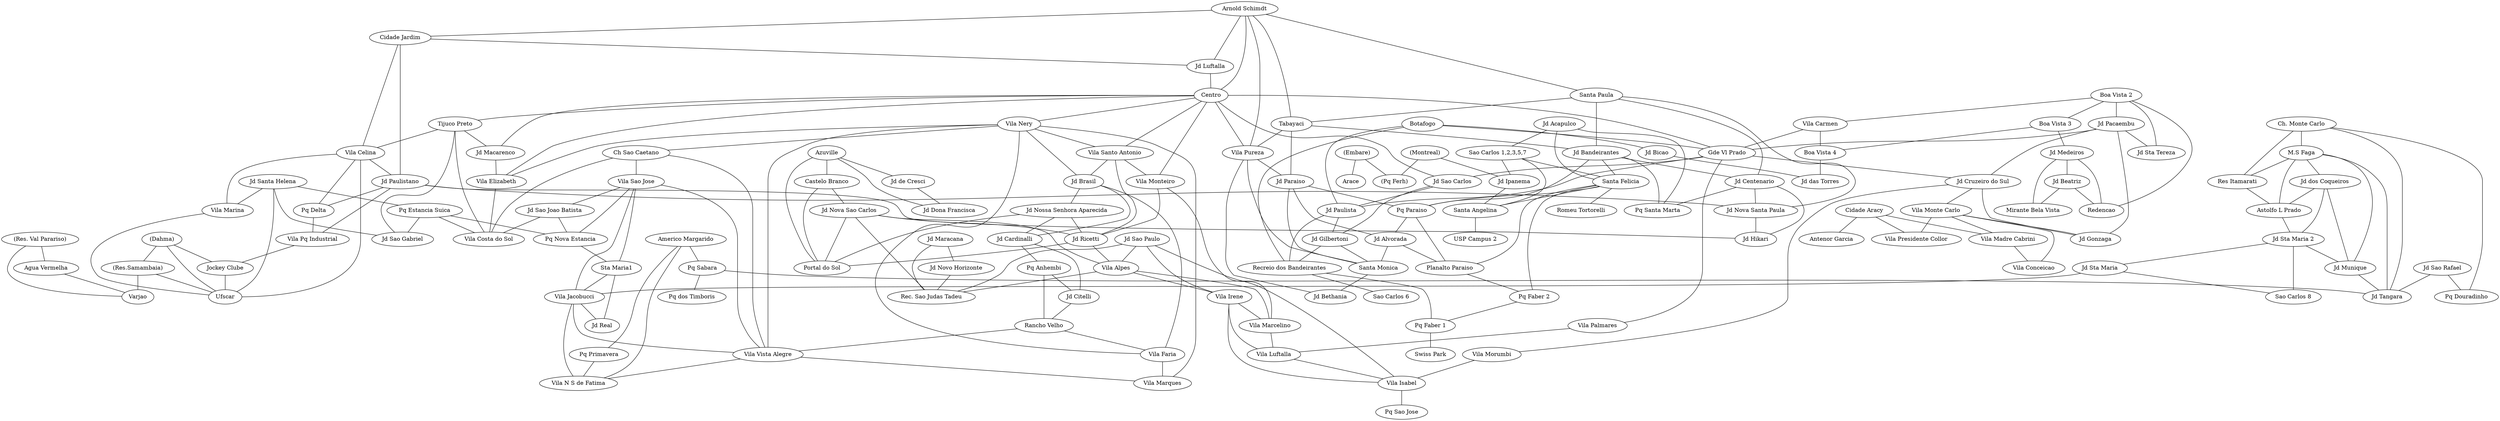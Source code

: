 graph saocarlos {

//Node1 [label="Hello, World!"]

/* BAIRROS DE SÃO CARLOS */

/* VÉRTICES */

Node1   [id="node1" label="(Dahma)"]
Node2   [label="(Res.Samambaia)"]
Node3   [label="(Embare)"]
Node4   [label="Arace"]
Node5   [label="(Montreal)"]
Node6   [label="(Pq Ferh)"]
Node7   [label="(Res. Val Parariso)"]
Node8   [label="Agua Vermelha"]
Node9   [label="Varjao"]
Node10  [label="Americo Margarido"]
Node11  [label="Pq Sabara"]
Node12  [label="Arnold Schimdt"]
Node13  [label="Cidade Jardim"]
Node14  [label="Santa Paula"]
Node15  [label="Tabayaci"]
Node16  [label="Jd Luftalla"]
Node17  [label="Azuville"]
Node18  [label="Jd de Cresci"]
Node19  [label="Jd Dona Francisca"]
Node20  [label="Boa Vista 2"]
Node21  [label="Vila Carmen"]
Node22  [label="Jd Pacaembu"]
Node23  [label="Jd Sta Tereza"]
Node24  [label="Boa Vista 3"]
Node25  [label="Jd Medeiros"]
Node26  [label="Boa Vista 4"]
Node27  [label="Botafogo"]
Node28  [label="Jd Bicao"]
Node29  [label="Castelo Branco"]
Node30  [label="Centro"]
Node31  [label="Vila Nery"]
Node32  [label="Vila Santo Antonio"]
Node33  [label="Tijuco Preto"]
Node34  [label="Gde Vl Prado"]
Node35  [label="Vila Pureza"]
Node36  [label="Jd Macarenco"]
Node37  [label="Jd Sao Carlos"]
Node38  [label="Vila Monteiro"]
Node39  [label="Vila Elizabeth"]
Node40  [label="Ch Sao Caetano"]
Node41  [label="Vila Sao Jose"]
Node42  [label="Ch. Monte Carlo"]
Node43  [label="M.S Faga"]
Node44  [label="Res Itamarati"]
Node45  [label="Cidade Aracy"]
Node46  [label="Antenor Garcia"]
Node47  [label="Vila Celina"]
Node48  [label="Jd Paulistano"]
Node49  [label="Jd Paulista"]
Node50  [label="Jd Cruzeiro do Sul"]
Node51  [label="Vila Palmares"]
Node52  [label="Jd Acapulco"]
Node53  [label="Sao Carlos 1,2,3,5,7"]
Node54  [label="Jd Bandeirantes"]
Node55  [label="Santa Felicia"]
Node56  [label="Jd Beatriz"]
Node57  [label="Redencao"]
Node58  [label="Jd das Torres"]
Node59  [label="Jd Brasil"]
Node60  [label="Jd Nossa Senhora Aparecida"]
Node61  [label="Jd Cardinalli"]
Node62  [label="Pq Anhembi"]
Node63  [label="Jd Citelli"]
Node64  [label="Jd Centenario"]
Node65  [label="Jd Nova Santa Paula"]
Node66  [label="Pq Santa Marta"]
Node67  [label="Jd Hikari"]
Node68  [label="Vila Monte Carlo"]
Node69  [label="Vila Morumbi"]
Node70  [label="Jd dos Coqueiros"]
Node71  [label="Astolfo L Prado"]
Node72  [label="Jd Sta Maria 2"]
Node73  [label="Jd Gilbertoni"]
Node74  [label="Recreio dos Bandeirantes"]
Node75  [label="Jd Gonzaga"]
Node76  [label="Jd Ipanema"]
Node77  [label="Jd Maracana"]
Node78  [label="Jd Novo Horizonte"]
Node79  [label="Mirante Bela Vista"]
Node80  [label="Jd Munique"]
Node81  [label="Jd Nova Sao Carlos"]
Node82  [label="Jd Ricetti"]
Node83  [label="Portal do Sol"]
Node84  [label="Jd Paraiso"]
Node85  [label="Pq Paraiso"]
Node86  [label="Jd Alvorada"]
Node87  [label="Pq Delta"]
Node88  [label="Vila Pq Industrial"]
Node89  [label="Jd Santa Helena"]
Node90  [label="Vila Marina"]
Node91  [label="Pq Estancia Suica"]
Node92  [label="Jd Sao Gabriel"]
Node93  [label="Jd Sao Joao Batista"]
Node94  [label="Pq Nova Estancia"]
Node95  [label="Jd Sao Paulo"]
Node96  [label="Vila Alpes"]
Node97  [label="Rec. Sao Judas Tadeu"]
Node98  [label="Vila Irene"]
Node99  [label="Jd Sao Rafael"]
Node100 [label="Pq Douradinho"]
Node101 [label="Jd Sta Maria"]
Node102 [label="Sao Carlos 8"]
Node103 [label="Jd Tangara"]
Node104 [label="Jockey Clube"]
Node105 [label="Ufscar"]
Node106 [label="Planalto Paraiso"]
Node107 [label="Pq Faber 2"]
Node108 [label="Vila Costa do Sol"]
Node109 [label="Pq Faber 1"]
Node110 [label="Swiss Park"]
Node111 [label="Sta Maria1"]
Node112 [label="Pq Primavera"]
Node113 [label="Pq dos Timboris"]
Node114 [label="Rancho Velho"]
Node115 [label="Sao Carlos 6"]
Node116 [label="Santa Angelina"]
Node117 [label="USP Campus 2"]
Node118 [label="Romeu Tortorelli"]
Node119 [label="Santa Monica"]
Node120 [label="Jd Bethania"]
Node121 [label="Vila Jacobucci"]
Node122 [label="Jd Real"]
Node123 [label="Vila Marcelino"]
Node124 [label="Vila Faria"]
Node125 [label="Vila Luftalla"]
Node126 [label="Vila Isabel"]
Node127 [label="Pq Sao Jose"]
Node128 [label="Vila Vista Alegre"]
Node129 [label="Vila N S de Fatima"]
Node130 [label="Vila Madre Cabrini"]
Node131 [label="Vila Conceicao"]
Node132 [label="Vila Marques"]
Node133 [label="Vila Presidente Collor"]

/* ARESTAS PONDERADAS */

/* Node */
Node1 -- Node2 [weight=6.0]   
Node1 -- Node104 [weight=4.0]   
Node1 -- Node105 [weight=2.0]

/* Node */
//Node2 -- Node1 [weight=6.0]   
Node2 -- Node9 [weight=6.0]   
Node2 -- Node105 [weight=7.0]

/* Node */
Node3 -- Node4 [weight=3.0]   
Node3 -- Node6 [weight=5.0]

/* Node */
//Node4 -- Node3 [weight=3.0]

/* Node */
Node5 -- Node6 [weight=7.0]   
Node5 -- Node76 [weight=3.0]

/* Node */
//Node6 -- Node3 [weight=5.0]   
//Node6 -- Node5 [weight=7.0]

/* Node */
Node7 -- Node8 [weight=3.0]   
Node7 -- Node9 [weight=1.0]

/* Node */
//Node8 -- Node7 [weight=3.0]   
Node8 -- Node9 [weight=3.0]

/* Node */
//Node9 -- Node2 [weight=6.0]   
//Node9 -- Node7 [weight=1.0]   
//Node9 -- Node8 [weight=3.0]

/* Node */
Node10 -- Node11 [weight=3.0]   
Node10 -- Node112 [weight=2.0]  
Node10 -- Node129 [weight=1.0]

/* Node */
//Node11 -- Node10 [weight=3.0]   
Node11 -- Node103 [weight=5.0]   
Node11 -- Node113 [weight=5.0]

/* Node */
Node12 -- Node13 [weight=4.0]   
Node12 -- Node14 [weight=4.0]   
Node12 -- Node15 [weight=5.0]   
Node12 -- Node16 [weight=6.0]   
Node12 -- Node30 [weight=4.0]   
Node12 -- Node35 [weight=4.0]

/* Node */
//Node13 -- Node12 [weight=4.0]   
Node13 -- Node16 [weight=3.0]   
Node13 -- Node47 [weight=6.0]   
Node13 -- Node48 [weight=7.0]

/* Node */
//Node14 -- Node12 [weight=4.0]   
Node14 -- Node15 [weight=4.0]   
Node14 -- Node54 [weight=4.0]   
Node14 -- Node64 [weight=4.0]   
Node14 -- Node65 [weight=1.0]

/* Node */
//Node15 -- Node12 [weight=5.0]   
//Node15 -- Node14 [weight=4.0]   
Node15 -- Node35 [weight=3.0]   
Node15 -- Node54 [weight=6.0]   
Node15 -- Node84 [weight=7.0]

/* Node */
//Node16 -- Node12 [weight=6.0]   
//Node16 -- Node13 [weight=3.0]   
Node16 -- Node30 [weight=2.0]

/* Node */
Node17 -- Node18 [weight=3.0]   
Node17 -- Node19 [weight=5.0]   
Node17 -- Node29 [weight=3.0]   
Node17 -- Node83 [weight=6.0]

/* Node */
//Node18 -- Node17 [weight=3.0]   
Node18 -- Node19 [weight=1.0]

/* Node */
//Node19 -- Node17 [weight=5.0]   
//Node19 -- Node18 [weight=1.0]

/* Node */
Node20 -- Node21 [weight=1.0]   
Node20 -- Node22 [weight=2.0]   
Node20 -- Node23 [weight=3.0]   
Node20 -- Node24 [weight=7.0]   
Node20 -- Node57 [weight=5.0]

/* Node */
//Node21 -- Node20 [weight=1.0]   
Node21 -- Node26 [weight=5.0]   
Node21 -- Node34 [weight=4.0]

/* Node */
//Node22 -- Node20 [weight=2.0]   
Node22 -- Node23 [weight=5.0]   
Node22 -- Node34 [weight=7.0]   
Node22 -- Node50 [weight=6.0]   
Node22 -- Node75 [weight=7.0]

/* Node */
//Node23 -- Node20 [weight=3.0]   
//Node23 -- Node22 [weight=5.0]

/* Node */
//Node24 -- Node20 [weight=7.0]   
Node24 -- Node25 [weight=2.0]   
Node24 -- Node26 [weight=2.0]

/* Node */
//Node25 -- Node24 [weight=2.0]   
Node25 -- Node56 [weight=2.0]   
Node25 -- Node57 [weight=5.0]  
Node25 -- Node79 [weight=3.0]

/* Node */
//Node26 -- Node21 [weight=5.0]   
//Node26 -- Node24 [weight=2.0]   
Node26 -- Node58 [weight=6.0]

/* Node */
Node27 -- Node28 [weight=7.0]   
Node27 -- Node34 [weight=2.0]  
Node27 -- Node49 [weight=5.0]   
Node27 -- Node74 [weight=4.0]

/* Node */
//Node28 -- Node27 [weight=7.0]   
Node28 -- Node58 [weight=7.0]

/* Node */
//Node29 -- Node17 [weight=3.0]   
Node29 -- Node81 [weight=6.0]   
Node29 -- Node83 [weight=7.0]

/* Node */
//Node30 -- Node12 [weight=4.0]   
//Node30 -- Node16 [weight=2.0]   
Node30 -- Node31 [weight=1.0]   
Node30 -- Node32 [weight=1.0]   
Node30 -- Node33 [weight=1.0]   
Node30 -- Node34 [weight=2.0]   
Node30 -- Node35 [weight=2.0]   
Node30 -- Node36 [weight=2.0]   
Node30 -- Node37 [weight=3.0]   
Node30 -- Node38 [weight=5.0]   
Node30 -- Node39 [weight=6.0]

/* Node */
//Node31 -- Node30 [weight=1.0]   
Node31 -- Node32 [weight=5.0]   
Node31 -- Node39 [weight=4.0]  
Node31 -- Node40 [weight=7.0]   
Node31 -- Node59 [weight=6.0]   
Node31 -- Node124 [weight=2.0]   
Node31 -- Node128 [weight=6.0]   
Node31 -- Node132 [weight=7.0]

/* Node */
//Node32 -- Node30 [weight=1.0]   
//Node32 -- Node31 [weight=5.0]   
Node32 -- Node38 [weight=7.0]   
Node32 -- Node59 [weight=5.0]   
Node32 -- Node82 [weight=7.0]

/* Node */
//Node33 -- Node30 [weight=1.0]   
Node33 -- Node36 [weight=6.0]   
Node33 -- Node47 [weight=6.0]   
Node33 -- Node92 [weight=5.0]   
Node33 -- Node108 [weight=5.0]

/* Node */
//Node34 -- Node21 [weight=4.0]   
//Node34 -- Node22 [weight=7.0]   
//Node34 -- Node27 [weight=2.0]   
//Node34 -- Node30 [weight=2.0]   
Node34 -- Node37 [weight=5.0]   
Node34 -- Node49 [weight=1.0]   
Node34 -- Node50 [weight=3.0]   
Node34 -- Node51 [weight=7.0]

/* Node */
//Node35 -- Node12 [weight=4.0]   
//Node35 -- Node15 [weight=3.0]   
//Node35 -- Node30 [weight=2.0]   
Node35 -- Node84 [weight=2.0]   
Node35 -- Node119 [weight=7.0]   
Node35 -- Node120 [weight=2.0]

/* Node */
//Node36 -- Node30 [weight=2.0]   
//Node36 -- Node33 [weight=6.0]   
Node36 -- Node39 [weight=1.0]

/* Node */
//Node37 -- Node30 [weight=3.0]   
//Node37 -- Node34 [weight=5.0]   
Node37 -- Node49 [weight=7.0]   
Node37 -- Node73 [weight=3.0]

/* Node */
//Node38 -- Node30 [weight=5.0]   
//Node38 -- Node32 [weight=7.0]   
Node38 -- Node82 [weight=1.0]   
Node38 -- Node123 [weight=2.0]

/* Node */
//Node39 -- Node30 [weight=6.0]   
//Node39 -- Node31 [weight=4.0]   
//Node39 -- Node36 [weight=1.0]   
Node39 -- Node108 [weight=6.0]

/* Node */
//Node40 -- Node31 [weight=7.0]   
Node40 -- Node41 [weight=6.0]   
Node40 -- Node108 [weight=6.0]   
Node40 -- Node128 [weight=4.0]

/* Node */
//Node41 -- Node40 [weight=6.0]   
Node41 -- Node93 [weight=1.0]   
Node41 -- Node94 [weight=4.0]   
Node41 -- Node111 [weight=6.0]   
Node41 -- Node121 [weight=5.0]   
Node41 -- Node128 [weight=6.0]

/* Node */
Node42 -- Node43 [weight=4.0]   
Node42 -- Node44 [weight=7.0]   
Node42 -- Node100 [weight=2.0]   
Node42 -- Node103 [weight=4.0]

/* Node */
//Node43 -- Node42 [weight=4.0]   
Node43 -- Node44 [weight=5.0]   
Node43 -- Node70 [weight=3.0]   
Node43 -- Node71 [weight=4.0]   
Node43 -- Node80 [weight=4.0]   
Node43 -- Node103 [weight=3.0]

/* Node */
//Node44 -- Node42 [weight=7.0]   
//Node44 -- Node43 [weight=5.0]   
Node44 -- Node71 [weight=2.0]

/* Node */
Node45 -- Node46 [weight=1.0]   
Node45 -- Node130 [weight=1.0]   
Node45 -- Node133 [weight=2.0]

/* Node */
//Node46 -- Node45 [weight=1.0]

/* Node */
//Node47 -- Node13 [weight=6.0]   
//Node47 -- Node33 [weight=6.0]   
Node47 -- Node48 [weight=2.0]   
Node47 -- Node87 [weight=2.0]   
Node47 -- Node90 [weight=7.0]   
Node47 -- Node105 [weight=7.0]

/* Node */
//Node48 -- Node13 [weight=7.0]   
//Node48 -- Node47 [weight=2.0]   
Node48 -- Node65 [weight=4.0]   
Node48 -- Node67 [weight=1.0]   
Node48 -- Node87 [weight=1.0]   
Node48 -- Node88 [weight=2.0]

/* Node */
//Node49 -- Node27 [weight=5.0]   
//Node49 -- Node34 [weight=1.0]   
//Node49 -- Node37 [weight=7.0]   
Node49 -- Node73 [weight=4.0]   
Node49 -- Node74 [weight=4.0]

/* Node */
//Node50 -- Node22 [weight=6.0]   
//Node50 -- Node34 [weight=3.0]   
Node50 -- Node68 [weight=1.0]   
Node50 -- Node69 [weight=5.0]   
Node50 -- Node75 [weight=6.0]

/* Node */
//Node51 -- Node34 [weight=7.0]   
Node51 -- Node125 [weight=7.0]

/* Node */
Node52 -- Node53 [weight=2.0]   
Node52 -- Node55 [weight=1.0]   
Node52 -- Node66 [weight=4.0]

/* Node */
//Node53 -- Node52 [weight=2.0]   
Node53 -- Node55 [weight=4.0]   
Node53 -- Node76 [weight=6.0]   
Node53 -- Node116 [weight=2.0]

/* Node */
//Node54 -- Node14 [weight=4.0]   
//Node54 -- Node15 [weight=6.0]  
Node54 -- Node55 [weight=7.0]   
Node54 -- Node64 [weight=1.0]   
Node54 -- Node66 [weight=3.0]   
Node54 -- Node85 [weight=6.0]

/* Node */
//Node55 -- Node52 [weight=1.0]   
//Node55 -- Node53 [weight=4.0]   
//Node55 -- Node54 [weight=7.0]   
Node55 -- Node85 [weight=4.0]   
Node55 -- Node106 [weight=2.0]   
Node55 -- Node107 [weight=5.0]   
Node55 -- Node116 [weight=4.0]   
Node55 -- Node118 [weight=2.0]

/* Node */
//Node56 -- Node25 [weight=2.0]   
Node56 -- Node57 [weight=6.0]   
Node56 -- Node79 [weight=6.0]

/* Node */
//Node57 -- Node20 [weight=5.0]   
//Node57 -- Node25 [weight=5.0]   
//Node57 -- Node56 [weight=6.0]

/* Node */
//Node58 -- Node26 [weight=6.0]   
//Node58 -- Node28 [weight=7.0]

/* Node */
//Node59 -- Node31 [weight=6.0]   
//Node59 -- Node32 [weight=5.0]   
Node59 -- Node60 [weight=2.0]   
Node59 -- Node61 [weight=3.0]   
Node59 -- Node124 [weight=6.0]

/* Node */
//Node60 -- Node59 [weight=2.0]   
Node60 -- Node61 [weight=6.0]   
Node60 -- Node82 [weight=2.0]   
Node60 -- Node83 [weight=3.0]

/* Node */
//Node61 -- Node59 [weight=3.0]   
//Node61 -- Node60 [weight=6.0]   
Node61 -- Node62 [weight=2.0]   
Node61 -- Node63 [weight=7.0]

/* Node */
//Node62 -- Node61 [weight=2.0]   
Node62 -- Node63 [weight=1.0]   
Node62 -- Node114 [weight=5.0]

/* Node */
//Node63 -- Node61 [weight=7.0]   
//Node63 -- Node62 [weight=1.0]   
Node63 -- Node114 [weight=6.0]

/* Node */
//Node64 -- Node14 [weight=4.0]   
//Node64 -- Node54 [weight=1.0]   
Node64 -- Node65 [weight=1.0]   
Node64 -- Node66 [weight=3.0]   
Node64 -- Node67 [weight=7.0]

/* Node */
//Node65 -- Node14 [weight=1.0]   
//Node65 -- Node48 [weight=4.0]   
//Node65 -- Node64 [weight=1.0]   
Node65 -- Node67 [weight=4.0]

/* Node */
//Node66 -- Node52 [weight=4.0]   
//Node66 -- Node54 [weight=3.0]   
//Node66 -- Node64 [weight=3.0]

/* Node */
//Node67 -- Node48 [weight=1.0]   
//Node67 -- Node64 [weight=7.0]   
//Node67 -- Node65 [weight=4.0]

/* Node */
//Node68 -- Node50 [weight=1.0]   
Node68 -- Node75 [weight=4.0]   
Node68 -- Node130 [weight=7.0]   
Node68 -- Node131 [weight=6.0]   
Node68 -- Node133 [weight=2.0]

/* Node */
//Node69 -- Node50 [weight=5.0]   
Node69 -- Node126 [weight=6.0]

/* Node */
//Node70 -- Node43 [weight=3.0]   
Node70 -- Node71 [weight=1.0]   
Node70 -- Node72 [weight=3.0]   
Node70 -- Node80 [weight=3.0]

/* Node */
//Node71 -- Node43 [weight=4.0]   
//Node71 -- Node44 [weight=2.0]   
//Node71 -- Node70 [weight=1.0]   
Node71 -- Node72 [weight=5.0]

/* Node */
//Node72 -- Node70 [weight=3.0]   
//Node72 -- Node71 [weight=5.0]   
Node72 -- Node80 [weight=6.0]   
Node72 -- Node101 [weight=3.0]   
Node72 -- Node102 [weight=2.0]

/* Node */
//Node73 -- Node37 [weight=3.0]   
//Node73 -- Node49 [weight=4.0]   
Node73 -- Node74 [weight=7.0]   
Node73 -- Node119 [weight=4.0]

/* Node */
//Node74 -- Node27 [weight=4.0]   
//Node74 -- Node49 [weight=4.0]   
//Node74 -- Node73 [weight=7.0]   
Node74 -- Node109 [weight=2.0]   
Node74 -- Node115 [weight=6.0]

/* Node */
//Node75 -- Node22 [weight=7.0]   
//Node75 -- Node50 [weight=6.0]   
//Node75 -- Node68 [weight=4.0]

/* Node */
//Node76 -- Node5 [weight=3.0]   
//Node76 -- Node53 [weight=6.0]   
Node76 -- Node116 [weight=6.0]

/* Node */
Node77 -- Node78 [weight=5.0]   
Node77 -- Node97 [weight=6.0]

/* Node */
//Node78 -- Node77 [weight=5.0]   
Node78 -- Node97 [weight=1.0]

/* Node */
//Node79 -- Node25 [weight=3.0]   
//Node79 -- Node56 [weight=6.0]

/* Node */
//Node80 -- Node43 [weight=4.0]   
//Node80 -- Node70 [weight=3.0]   
//Node80 -- Node72 [weight=6.0]   
Node80 -- Node103 [weight=6.0]

/* Node */
//Node81 -- Node29 [weight=6.0]   
Node81 -- Node82 [weight=3.0]   
Node81 -- Node83 [weight=7.0]   
Node81 -- Node96 [weight=2.0]   
Node81 -- Node97 [weight=1.0]

/* Node */
//Node82 -- Node32 [weight=7.0]   
//Node82 -- Node38 [weight=1.0]   
//Node82 -- Node60 [weight=2.0]   
//Node82 -- Node81 [weight=3.0]   
Node82 -- Node83 [weight=3.0]   
Node82 -- Node96 [weight=6.0]

/* Node */
//Node83 -- Node17 [weight=6.0]   
//Node83 -- Node29 [weight=7.0]   
//Node83 -- Node60 [weight=3.0]   
//Node83 -- Node81 [weight=7.0]   
//Node83 -- Node82 [weight=3.0]

/* Node */
//Node84 -- Node15 [weight=7.0]   
//Node84 -- Node35 [weight=2.0]   
Node84 -- Node85 [weight=2.0]   
Node84 -- Node86 [weight=6.0]   
Node84 -- Node119 [weight=7.0]

/* Node */
//Node85 -- Node54 [weight=6.0]   
//Node85 -- Node55 [weight=4.0]   
//Node85 -- Node84 [weight=2.0]   
Node85 -- Node86 [weight=4.0]   
Node85 -- Node106 [weight=3.0]

/* Node */
//Node86 -- Node84 [weight=6.0]   
//Node86 -- Node85 [weight=4.0]   
Node86 -- Node106 [weight=3.0]   
Node86 -- Node119 [weight=6.0]

/* Node */
//Node87 -- Node47 [weight=2.0]   
//Node87 -- Node48 [weight=1.0]   
Node87 -- Node88 [weight=2.0]

/* Node */
//Node88 -- Node48 [weight=2.0]   
//Node88 -- Node87 [weight=2.0]   
Node88 -- Node104 [weight=7.0]

/* Node */
Node89 -- Node90 [weight=1.0]   
Node89 -- Node91 [weight=5.0]   
Node89 -- Node92 [weight=1.0]   
Node89 -- Node105 [weight=7.0]

/* Node */
//Node90 -- Node47 [weight=7.0]   
//Node90 -- Node89 [weight=1.0]   
Node90 -- Node105 [weight=2.0]

/* Node */
//Node91 -- Node89 [weight=5.0]   
Node91 -- Node92 [weight=4.0]   
Node91 -- Node94 [weight=2.0]   
Node91 -- Node108 [weight=5.0]

/* Node */
//Node92 -- Node33 [weight=5.0]   
//Node92 -- Node89 [weight=1.0]   
//Node92 -- Node91 [weight=4.0]

/* Node */
//Node93 -- Node41 [weight=1.0]   
Node93 -- Node94 [weight=4.0]   
Node93 -- Node108 [weight=3.0]

/* Node */
//Node94 -- Node41 [weight=4.0]   
//Node94 -- Node91 [weight=2.0]   
//Node94 -- Node93 [weight=4.0]   
Node94 -- Node111 [weight=3.0]

/* Node */
Node95 -- Node96 [weight=1.0]   
Node95 -- Node97 [weight=4.0]   
Node95 -- Node98 [weight=7.0]   
Node95 -- Node126 [weight=2.0]

/* Node */
//Node96 -- Node81 [weight=2.0]   
//Node96 -- Node82 [weight=6.0]   
//Node96 -- Node95 [weight=1.0]   
Node96 -- Node97 [weight=1.0]   
Node96 -- Node98 [weight=1.0]   
Node96 -- Node123 [weight=5.0]

/* Node */
//Node97 -- Node77 [weight=6.0]   
//Node97 -- Node78 [weight=1.0]   
//Node97 -- Node81 [weight=1.0]   
//Node97 -- Node95 [weight=4.0]   
//Node97 -- Node96 [weight=1.0]

/* Node */
//Node98 -- Node95 [weight=7.0]   
//Node98 -- Node96 [weight=1.0]   
Node98 -- Node123 [weight=7.0]   
Node98 -- Node125 [weight=2.0]   
Node98 -- Node126 [weight=3.0]

/* Node */
Node99 -- Node100 [weight=2.0]   
Node99 -- Node103 [weight=7.0]

/* Node */
//Node100 -- Node42 [weight=2.0]   
//Node100 -- Node99 [weight=2.0]

/* Node */
//Node101 -- Node72 [weight=3.0]   
Node101 -- Node102 [weight=1.0]   
Node101 -- Node121 [weight=7.0]

/* Node */
//Node102 -- Node72 [weight=2.0]   
//Node102 -- Node101 [weight=1.0]

/* Node */
//Node103 -- Node11 [weight=5.0]   
//Node103 -- Node42 [weight=4.0]   
//Node103 -- Node43 [weight=3.0]   
//Node103 -- Node80 [weight=6.0]   
//Node103 -- Node99 [weight=7.0]

/* Node */
//Node104 -- Node1 [weight=4.0]   
//Node104 -- Node88 [weight=7.0]   
Node104 -- Node105 [weight=6.0]

/* Node */
//Node105 -- Node1 [weight=2.0]   
//Node105 -- Node2 [weight=7.0]   
//Node105 -- Node47 [weight=7.0]  
//Node105 -- Node89 [weight=7.0]   
//Node105 -- Node90 [weight=2.0]   
//Node105 -- Node104 [weight=6.0]

/* Node */
//Node106 -- Node55 [weight=2.0]   
//Node106 -- Node85 [weight=3.0]   
//Node106 -- Node86 [weight=3.0]   
Node106 -- Node107 [weight=3.0]

/* Node */
//Node107 -- Node55 [weight=5.0]   
//Node107 -- Node106 [weight=3.0]   
Node107 -- Node109 [weight=1.0]

/* Node */
//Node108 -- Node33 [weight=5.0]   
//Node108 -- Node39 [weight=6.0]   
//Node108 -- Node40 [weight=6.0]   
//Node108 -- Node91 [weight=5.0]   
//Node108 -- Node93 [weight=3.0]

/* Node */
//Node109 -- Node74 [weight=2.0]   
//Node109 -- Node107 [weight=1.0]   
Node109 -- Node110 [weight=4.0]

/* Node */
//Node110 -- Node109 [weight=4.0]

/* Node */
//Node111 -- Node41 [weight=6.0]   
//Node111 -- Node94 [weight=3.0]   
Node111 -- Node121 [weight=3.0]   
Node111 -- Node122 [weight=3.0]

/* Node */
//Node112 -- Node10 [weight=2.0]   
Node112 -- Node129 [weight=3.0]

/* Node */
//Node113 -- Node11 [weight=5.0]

/* Node */
//Node114 -- Node62 [weight=5.0]   
//Node114 -- Node63 [weight=6.0]   
Node114 -- Node124 [weight=5.0]  
Node114 -- Node128 [weight=7.0]

/* Node */
//Node115 -- Node74 [weight=6.0]

/* Node */
//Node116 -- Node53 [weight=2.0]   
//Node116 -- Node55 [weight=4.0]   
//Node116 -- Node76 [weight=6.0]   
Node116 -- Node117 [weight=7.0]

/* Node */
//Node117 -- Node116 [weight=7.0]

/* Node */
//Node118 -- Node55 [weight=2.0]

/* Node */
//Node119 -- Node35 [weight=7.0]   
//Node119 -- Node73 [weight=4.0]   
//Node119 -- Node84 [weight=7.0]   
//Node119 -- Node86 [weight=6.0]   
Node119 -- Node120 [weight=7.0]

/* Node */
//Node120 -- Node35 [weight=2.0]   
//Node120 -- Node119 [weight=7.0]

/* Node */
//Node121 -- Node41 [weight=5.0]   
//Node121 -- Node101 [weight=7.0]   
//Node121 -- Node111 [weight=3.0]   
Node121 -- Node122 [weight=2.0]   
Node121 -- Node128 [weight=1.0]   
Node121 -- Node129 [weight=5.0]

/* Node */
//Node122 -- Node111 [weight=3.0]   
//Node122 -- Node121 [weight=2.0]

/* Node */
//Node123 -- Node38 [weight=2.0]   
//Node123 -- Node96 [weight=5.0]   
//Node123 -- Node98 [weight=7.0]   
Node123 -- Node125 [weight=2.0]

/* Node */
//Node124 -- Node31 [weight=2.0]   
//Node124 -- Node59 [weight=6.0]   
//Node124 -- Node114 [weight=5.0]   
Node124 -- Node132 [weight=6.0]

/* Node */
//Node125 -- Node51 [weight=7.0]   
//Node125 -- Node98 [weight=2.0]   
//Node125 -- Node123 [weight=2.0]   
Node125 -- Node126 [weight=1.0]

/* Node */
//Node126 -- Node69 [weight=6.0]   
//Node126 -- Node95 [weight=2.0]   
//Node126 -- Node98 [weight=3.0]   
//Node126 -- Node125 [weight=1.0]   
Node126 -- Node127 [weight=5.0]

/* Node */
//Node127 -- Node126 [weight=5.0]

/* Node */
//Node128 -- Node31 [weight=6.0]   
//Node128 -- Node40 [weight=4.0]   
//Node128 -- Node41 [weight=6.0]   
//Node128 -- Node114 [weight=7.0]   
//Node128 -- Node121 [weight=1.0]   
Node128 -- Node129 [weight=1.0]   
Node128 -- Node132 [weight=2.0]

/* Node */
//Node129 -- Node10 [weight=1.0]   
//Node129 -- Node112 [weight=3.0]   
//Node129 -- Node121 [weight=5.0]   
//Node129 -- Node128 [weight=1.0]

/* Node */
//Node130 -- Node45 [weight=1.0]   
//Node130 -- Node68 [weight=7.0]   
Node130 -- Node131 [weight=3.0]

/* Node */
//Node131 -- Node68 [weight=6.0]   
//Node131 -- Node130 [weight=3.0]

/* Node */
//Node132 -- Node31 [weight=7.0]   
//Node132 -- Node124 [weight=6.0]  
//Node132 -- Node128 [weight=2.0]

/* Node */
//Node133 -- Node45 [weight=2.0]   Node133 -- Node68 [weight=2.0]
}
